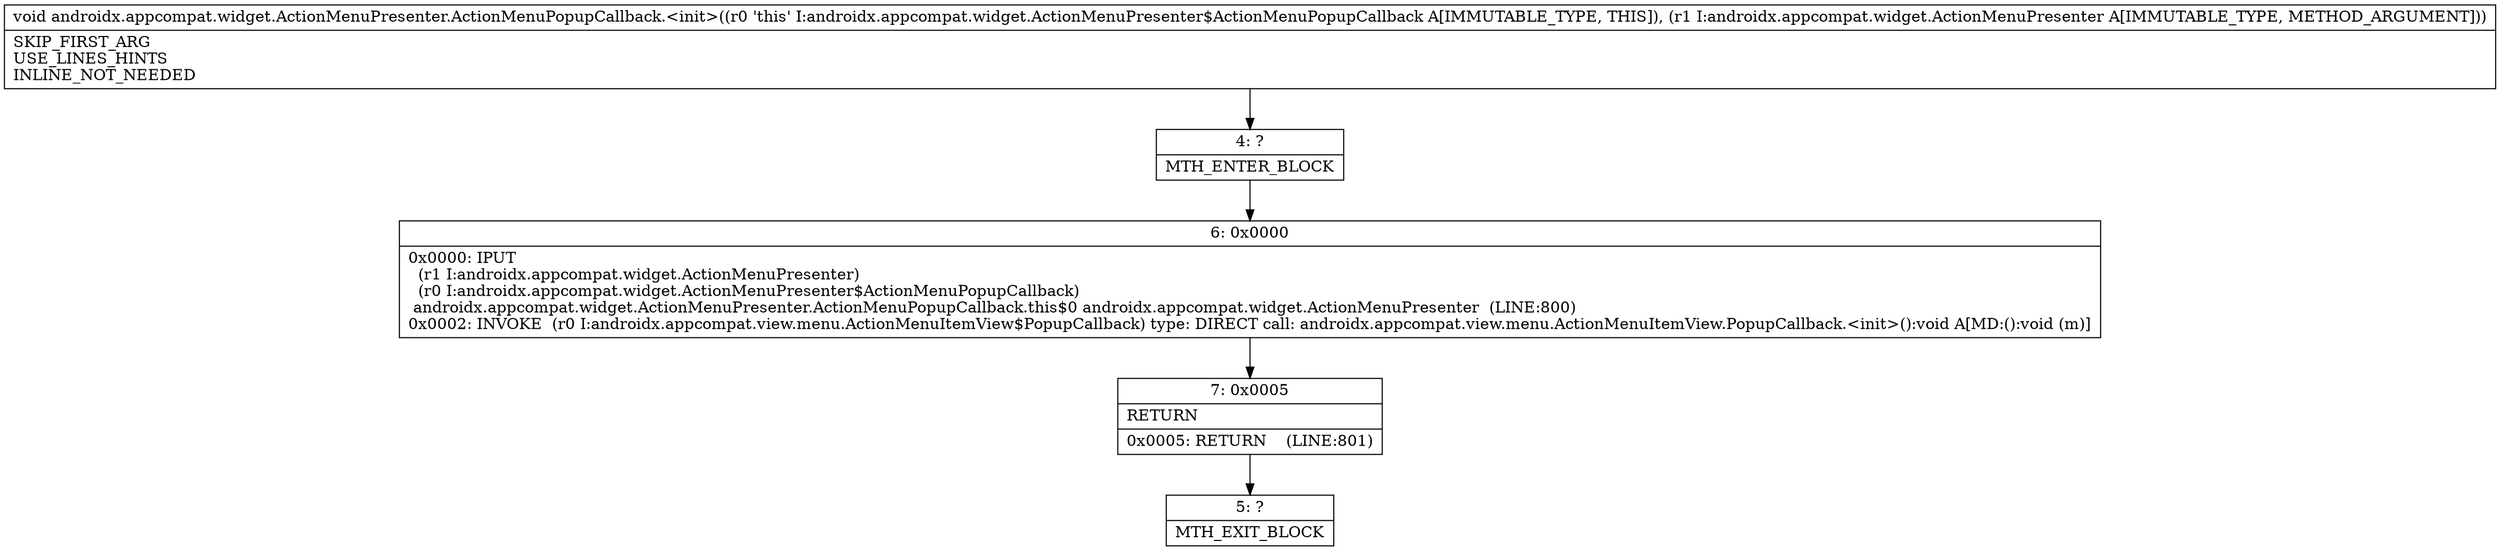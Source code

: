 digraph "CFG forandroidx.appcompat.widget.ActionMenuPresenter.ActionMenuPopupCallback.\<init\>(Landroidx\/appcompat\/widget\/ActionMenuPresenter;)V" {
Node_4 [shape=record,label="{4\:\ ?|MTH_ENTER_BLOCK\l}"];
Node_6 [shape=record,label="{6\:\ 0x0000|0x0000: IPUT  \l  (r1 I:androidx.appcompat.widget.ActionMenuPresenter)\l  (r0 I:androidx.appcompat.widget.ActionMenuPresenter$ActionMenuPopupCallback)\l androidx.appcompat.widget.ActionMenuPresenter.ActionMenuPopupCallback.this$0 androidx.appcompat.widget.ActionMenuPresenter  (LINE:800)\l0x0002: INVOKE  (r0 I:androidx.appcompat.view.menu.ActionMenuItemView$PopupCallback) type: DIRECT call: androidx.appcompat.view.menu.ActionMenuItemView.PopupCallback.\<init\>():void A[MD:():void (m)]\l}"];
Node_7 [shape=record,label="{7\:\ 0x0005|RETURN\l|0x0005: RETURN    (LINE:801)\l}"];
Node_5 [shape=record,label="{5\:\ ?|MTH_EXIT_BLOCK\l}"];
MethodNode[shape=record,label="{void androidx.appcompat.widget.ActionMenuPresenter.ActionMenuPopupCallback.\<init\>((r0 'this' I:androidx.appcompat.widget.ActionMenuPresenter$ActionMenuPopupCallback A[IMMUTABLE_TYPE, THIS]), (r1 I:androidx.appcompat.widget.ActionMenuPresenter A[IMMUTABLE_TYPE, METHOD_ARGUMENT]))  | SKIP_FIRST_ARG\lUSE_LINES_HINTS\lINLINE_NOT_NEEDED\l}"];
MethodNode -> Node_4;Node_4 -> Node_6;
Node_6 -> Node_7;
Node_7 -> Node_5;
}

